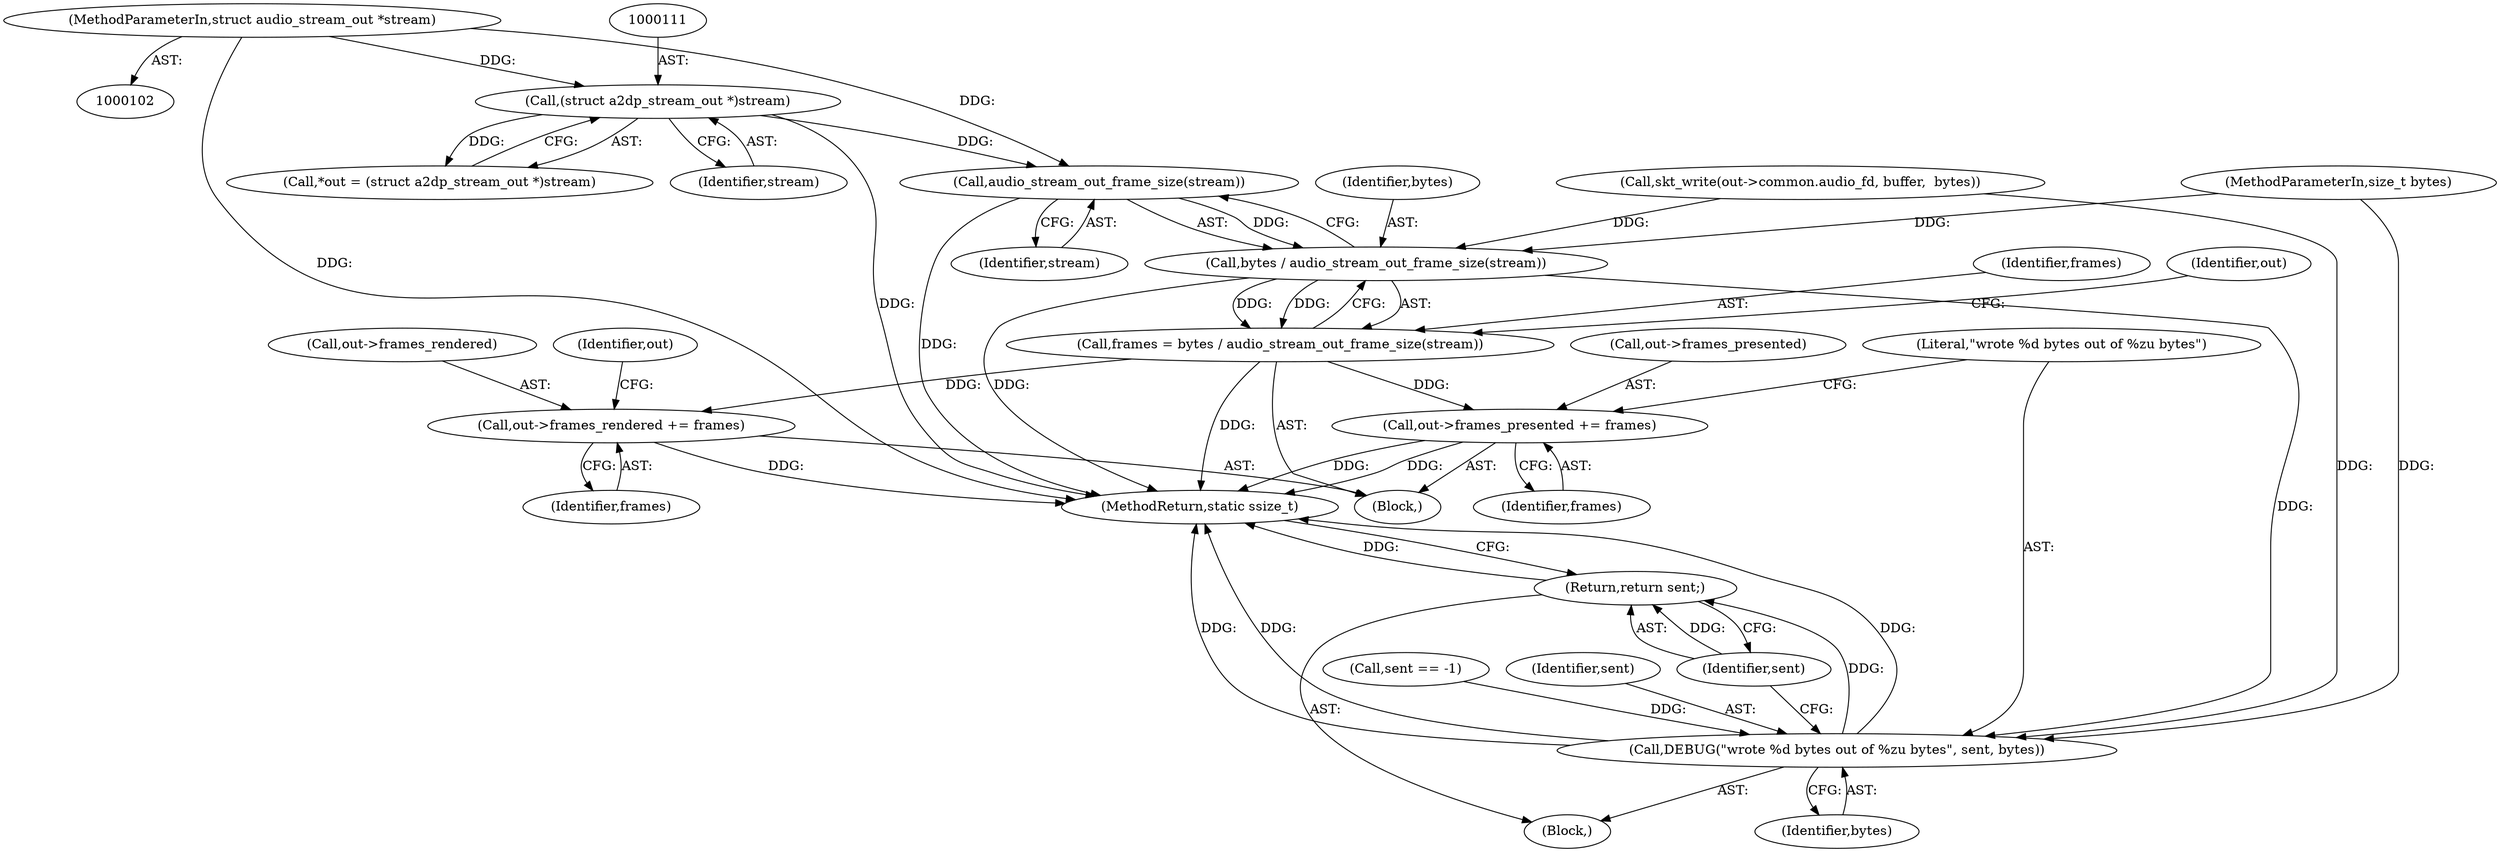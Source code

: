 digraph "0_Android_472271b153c5dc53c28beac55480a8d8434b2d5c_4@pointer" {
"1000285" [label="(Call,audio_stream_out_frame_size(stream))"];
"1000110" [label="(Call,(struct a2dp_stream_out *)stream)"];
"1000103" [label="(MethodParameterIn,struct audio_stream_out *stream)"];
"1000283" [label="(Call,bytes / audio_stream_out_frame_size(stream))"];
"1000281" [label="(Call,frames = bytes / audio_stream_out_frame_size(stream))"];
"1000287" [label="(Call,out->frames_rendered += frames)"];
"1000292" [label="(Call,out->frames_presented += frames)"];
"1000297" [label="(Call,DEBUG(\"wrote %d bytes out of %zu bytes\", sent, bytes))"];
"1000301" [label="(Return,return sent;)"];
"1000291" [label="(Identifier,frames)"];
"1000297" [label="(Call,DEBUG(\"wrote %d bytes out of %zu bytes\", sent, bytes))"];
"1000293" [label="(Call,out->frames_presented)"];
"1000282" [label="(Identifier,frames)"];
"1000286" [label="(Identifier,stream)"];
"1000294" [label="(Identifier,out)"];
"1000300" [label="(Identifier,bytes)"];
"1000298" [label="(Literal,\"wrote %d bytes out of %zu bytes\")"];
"1000106" [label="(Block,)"];
"1000105" [label="(MethodParameterIn,size_t bytes)"];
"1000283" [label="(Call,bytes / audio_stream_out_frame_size(stream))"];
"1000288" [label="(Call,out->frames_rendered)"];
"1000103" [label="(MethodParameterIn,struct audio_stream_out *stream)"];
"1000281" [label="(Call,frames = bytes / audio_stream_out_frame_size(stream))"];
"1000296" [label="(Identifier,frames)"];
"1000289" [label="(Identifier,out)"];
"1000303" [label="(MethodReturn,static ssize_t)"];
"1000292" [label="(Call,out->frames_presented += frames)"];
"1000110" [label="(Call,(struct a2dp_stream_out *)stream)"];
"1000301" [label="(Return,return sent;)"];
"1000287" [label="(Call,out->frames_rendered += frames)"];
"1000242" [label="(Call,sent == -1)"];
"1000302" [label="(Identifier,sent)"];
"1000284" [label="(Identifier,bytes)"];
"1000233" [label="(Call,skt_write(out->common.audio_fd, buffer,  bytes))"];
"1000299" [label="(Identifier,sent)"];
"1000285" [label="(Call,audio_stream_out_frame_size(stream))"];
"1000112" [label="(Identifier,stream)"];
"1000279" [label="(Block,)"];
"1000108" [label="(Call,*out = (struct a2dp_stream_out *)stream)"];
"1000285" -> "1000283"  [label="AST: "];
"1000285" -> "1000286"  [label="CFG: "];
"1000286" -> "1000285"  [label="AST: "];
"1000283" -> "1000285"  [label="CFG: "];
"1000285" -> "1000303"  [label="DDG: "];
"1000285" -> "1000283"  [label="DDG: "];
"1000110" -> "1000285"  [label="DDG: "];
"1000103" -> "1000285"  [label="DDG: "];
"1000110" -> "1000108"  [label="AST: "];
"1000110" -> "1000112"  [label="CFG: "];
"1000111" -> "1000110"  [label="AST: "];
"1000112" -> "1000110"  [label="AST: "];
"1000108" -> "1000110"  [label="CFG: "];
"1000110" -> "1000303"  [label="DDG: "];
"1000110" -> "1000108"  [label="DDG: "];
"1000103" -> "1000110"  [label="DDG: "];
"1000103" -> "1000102"  [label="AST: "];
"1000103" -> "1000303"  [label="DDG: "];
"1000283" -> "1000281"  [label="AST: "];
"1000284" -> "1000283"  [label="AST: "];
"1000281" -> "1000283"  [label="CFG: "];
"1000283" -> "1000303"  [label="DDG: "];
"1000283" -> "1000281"  [label="DDG: "];
"1000283" -> "1000281"  [label="DDG: "];
"1000233" -> "1000283"  [label="DDG: "];
"1000105" -> "1000283"  [label="DDG: "];
"1000283" -> "1000297"  [label="DDG: "];
"1000281" -> "1000279"  [label="AST: "];
"1000282" -> "1000281"  [label="AST: "];
"1000289" -> "1000281"  [label="CFG: "];
"1000281" -> "1000303"  [label="DDG: "];
"1000281" -> "1000287"  [label="DDG: "];
"1000281" -> "1000292"  [label="DDG: "];
"1000287" -> "1000279"  [label="AST: "];
"1000287" -> "1000291"  [label="CFG: "];
"1000288" -> "1000287"  [label="AST: "];
"1000291" -> "1000287"  [label="AST: "];
"1000294" -> "1000287"  [label="CFG: "];
"1000287" -> "1000303"  [label="DDG: "];
"1000292" -> "1000279"  [label="AST: "];
"1000292" -> "1000296"  [label="CFG: "];
"1000293" -> "1000292"  [label="AST: "];
"1000296" -> "1000292"  [label="AST: "];
"1000298" -> "1000292"  [label="CFG: "];
"1000292" -> "1000303"  [label="DDG: "];
"1000292" -> "1000303"  [label="DDG: "];
"1000297" -> "1000106"  [label="AST: "];
"1000297" -> "1000300"  [label="CFG: "];
"1000298" -> "1000297"  [label="AST: "];
"1000299" -> "1000297"  [label="AST: "];
"1000300" -> "1000297"  [label="AST: "];
"1000302" -> "1000297"  [label="CFG: "];
"1000297" -> "1000303"  [label="DDG: "];
"1000297" -> "1000303"  [label="DDG: "];
"1000297" -> "1000303"  [label="DDG: "];
"1000242" -> "1000297"  [label="DDG: "];
"1000233" -> "1000297"  [label="DDG: "];
"1000105" -> "1000297"  [label="DDG: "];
"1000297" -> "1000301"  [label="DDG: "];
"1000301" -> "1000106"  [label="AST: "];
"1000301" -> "1000302"  [label="CFG: "];
"1000302" -> "1000301"  [label="AST: "];
"1000303" -> "1000301"  [label="CFG: "];
"1000301" -> "1000303"  [label="DDG: "];
"1000302" -> "1000301"  [label="DDG: "];
}
